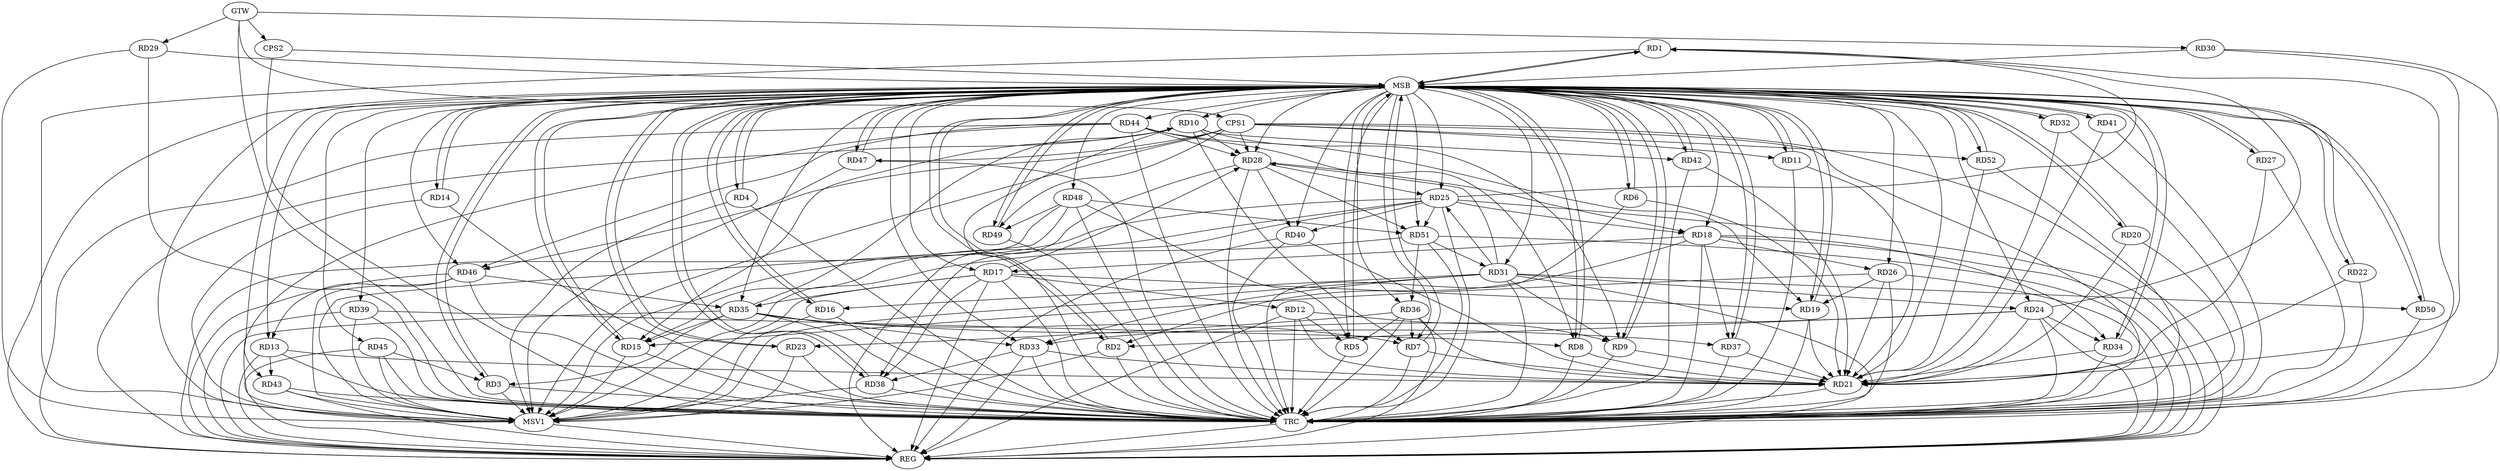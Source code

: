 strict digraph G {
  RD1 [ label="RD1" ];
  RD2 [ label="RD2" ];
  RD3 [ label="RD3" ];
  RD4 [ label="RD4" ];
  RD5 [ label="RD5" ];
  RD6 [ label="RD6" ];
  RD7 [ label="RD7" ];
  RD8 [ label="RD8" ];
  RD9 [ label="RD9" ];
  RD10 [ label="RD10" ];
  RD11 [ label="RD11" ];
  RD12 [ label="RD12" ];
  RD13 [ label="RD13" ];
  RD14 [ label="RD14" ];
  RD15 [ label="RD15" ];
  RD16 [ label="RD16" ];
  RD17 [ label="RD17" ];
  RD18 [ label="RD18" ];
  RD19 [ label="RD19" ];
  RD20 [ label="RD20" ];
  RD21 [ label="RD21" ];
  RD22 [ label="RD22" ];
  RD23 [ label="RD23" ];
  RD24 [ label="RD24" ];
  RD25 [ label="RD25" ];
  RD26 [ label="RD26" ];
  RD27 [ label="RD27" ];
  RD28 [ label="RD28" ];
  RD29 [ label="RD29" ];
  RD30 [ label="RD30" ];
  RD31 [ label="RD31" ];
  RD32 [ label="RD32" ];
  RD33 [ label="RD33" ];
  RD34 [ label="RD34" ];
  RD35 [ label="RD35" ];
  RD36 [ label="RD36" ];
  RD37 [ label="RD37" ];
  RD38 [ label="RD38" ];
  RD39 [ label="RD39" ];
  RD40 [ label="RD40" ];
  RD41 [ label="RD41" ];
  RD42 [ label="RD42" ];
  RD43 [ label="RD43" ];
  RD44 [ label="RD44" ];
  RD45 [ label="RD45" ];
  RD46 [ label="RD46" ];
  RD47 [ label="RD47" ];
  RD48 [ label="RD48" ];
  RD49 [ label="RD49" ];
  RD50 [ label="RD50" ];
  RD51 [ label="RD51" ];
  RD52 [ label="RD52" ];
  CPS1 [ label="CPS1" ];
  CPS2 [ label="CPS2" ];
  GTW [ label="GTW" ];
  REG [ label="REG" ];
  MSB [ label="MSB" ];
  TRC [ label="TRC" ];
  MSV1 [ label="MSV1" ];
  RD24 -> RD1;
  RD25 -> RD1;
  RD18 -> RD2;
  RD24 -> RD2;
  RD35 -> RD3;
  RD45 -> RD3;
  RD12 -> RD5;
  RD36 -> RD5;
  RD48 -> RD5;
  RD10 -> RD7;
  RD35 -> RD7;
  RD36 -> RD7;
  RD39 -> RD8;
  RD44 -> RD8;
  RD10 -> RD9;
  RD12 -> RD9;
  RD31 -> RD9;
  RD10 -> RD15;
  RD10 -> RD28;
  RD35 -> RD10;
  RD10 -> RD42;
  RD17 -> RD12;
  RD13 -> RD43;
  RD46 -> RD13;
  RD25 -> RD15;
  RD26 -> RD15;
  RD35 -> RD15;
  RD31 -> RD16;
  RD18 -> RD17;
  RD17 -> RD19;
  RD17 -> RD28;
  RD17 -> RD35;
  RD17 -> RD38;
  RD25 -> RD18;
  RD18 -> RD26;
  RD28 -> RD18;
  RD18 -> RD34;
  RD18 -> RD37;
  RD26 -> RD19;
  RD44 -> RD19;
  RD36 -> RD23;
  RD31 -> RD24;
  RD24 -> RD33;
  RD24 -> RD34;
  RD28 -> RD25;
  RD31 -> RD25;
  RD25 -> RD38;
  RD25 -> RD40;
  RD25 -> RD51;
  RD31 -> RD28;
  RD28 -> RD40;
  RD44 -> RD28;
  RD28 -> RD51;
  RD31 -> RD33;
  RD31 -> RD50;
  RD51 -> RD31;
  RD35 -> RD33;
  RD33 -> RD38;
  RD35 -> RD37;
  RD46 -> RD35;
  RD51 -> RD36;
  RD44 -> RD46;
  RD48 -> RD49;
  RD48 -> RD51;
  CPS1 -> RD28;
  CPS1 -> RD52;
  CPS1 -> RD46;
  CPS1 -> RD47;
  CPS1 -> RD11;
  CPS1 -> RD49;
  GTW -> RD29;
  GTW -> RD30;
  GTW -> CPS1;
  GTW -> CPS2;
  RD10 -> REG;
  RD12 -> REG;
  RD13 -> REG;
  RD17 -> REG;
  RD18 -> REG;
  RD24 -> REG;
  RD25 -> REG;
  RD26 -> REG;
  RD28 -> REG;
  RD31 -> REG;
  RD33 -> REG;
  RD35 -> REG;
  RD36 -> REG;
  RD39 -> REG;
  RD40 -> REG;
  RD43 -> REG;
  RD44 -> REG;
  RD45 -> REG;
  RD46 -> REG;
  RD48 -> REG;
  RD51 -> REG;
  CPS1 -> REG;
  RD1 -> MSB;
  MSB -> RD27;
  MSB -> RD37;
  MSB -> RD44;
  MSB -> RD46;
  MSB -> REG;
  RD2 -> MSB;
  MSB -> RD7;
  MSB -> RD9;
  MSB -> RD17;
  MSB -> RD22;
  MSB -> RD25;
  MSB -> RD40;
  MSB -> RD42;
  RD3 -> MSB;
  MSB -> RD1;
  MSB -> RD2;
  MSB -> RD16;
  MSB -> RD33;
  MSB -> RD39;
  RD4 -> MSB;
  MSB -> RD35;
  RD5 -> MSB;
  MSB -> RD10;
  MSB -> RD18;
  RD6 -> MSB;
  MSB -> RD13;
  MSB -> RD36;
  RD7 -> MSB;
  MSB -> RD14;
  MSB -> RD26;
  RD8 -> MSB;
  MSB -> RD20;
  MSB -> RD48;
  MSB -> RD51;
  RD9 -> MSB;
  MSB -> RD28;
  RD11 -> MSB;
  MSB -> RD8;
  RD14 -> MSB;
  MSB -> RD4;
  RD15 -> MSB;
  MSB -> RD52;
  RD16 -> MSB;
  MSB -> RD43;
  RD19 -> MSB;
  RD20 -> MSB;
  MSB -> RD5;
  MSB -> RD31;
  RD21 -> MSB;
  MSB -> RD49;
  RD22 -> MSB;
  MSB -> RD38;
  MSB -> RD45;
  MSB -> RD47;
  RD23 -> MSB;
  MSB -> RD24;
  RD27 -> MSB;
  MSB -> RD41;
  RD29 -> MSB;
  MSB -> RD15;
  MSB -> RD50;
  RD30 -> MSB;
  RD32 -> MSB;
  RD34 -> MSB;
  MSB -> RD23;
  RD37 -> MSB;
  RD38 -> MSB;
  MSB -> RD19;
  MSB -> RD34;
  RD41 -> MSB;
  MSB -> RD11;
  RD42 -> MSB;
  MSB -> RD32;
  RD47 -> MSB;
  RD49 -> MSB;
  MSB -> RD6;
  RD50 -> MSB;
  RD52 -> MSB;
  CPS2 -> MSB;
  MSB -> RD3;
  RD1 -> TRC;
  RD2 -> TRC;
  RD3 -> TRC;
  RD4 -> TRC;
  RD5 -> TRC;
  RD6 -> TRC;
  RD7 -> TRC;
  RD8 -> TRC;
  RD9 -> TRC;
  RD10 -> TRC;
  RD11 -> TRC;
  RD12 -> TRC;
  RD13 -> TRC;
  RD14 -> TRC;
  RD15 -> TRC;
  RD16 -> TRC;
  RD17 -> TRC;
  RD18 -> TRC;
  RD19 -> TRC;
  RD20 -> TRC;
  RD21 -> TRC;
  RD22 -> TRC;
  RD23 -> TRC;
  RD24 -> TRC;
  RD25 -> TRC;
  RD26 -> TRC;
  RD27 -> TRC;
  RD28 -> TRC;
  RD29 -> TRC;
  RD30 -> TRC;
  RD31 -> TRC;
  RD32 -> TRC;
  RD33 -> TRC;
  RD34 -> TRC;
  RD35 -> TRC;
  RD36 -> TRC;
  RD37 -> TRC;
  RD38 -> TRC;
  RD39 -> TRC;
  RD40 -> TRC;
  RD41 -> TRC;
  RD42 -> TRC;
  RD43 -> TRC;
  RD44 -> TRC;
  RD45 -> TRC;
  RD46 -> TRC;
  RD47 -> TRC;
  RD48 -> TRC;
  RD49 -> TRC;
  RD50 -> TRC;
  RD51 -> TRC;
  RD52 -> TRC;
  CPS1 -> TRC;
  CPS2 -> TRC;
  GTW -> TRC;
  TRC -> REG;
  RD11 -> RD21;
  RD13 -> RD21;
  RD20 -> RD21;
  RD41 -> RD21;
  RD27 -> RD21;
  RD33 -> RD21;
  RD19 -> RD21;
  RD12 -> RD21;
  RD26 -> RD21;
  RD52 -> RD21;
  RD8 -> RD21;
  RD30 -> RD21;
  RD24 -> RD21;
  RD32 -> RD21;
  RD36 -> RD21;
  RD34 -> RD21;
  RD6 -> RD21;
  RD42 -> RD21;
  RD22 -> RD21;
  RD40 -> RD21;
  RD9 -> RD21;
  RD37 -> RD21;
  RD7 -> RD21;
  RD17 -> MSV1;
  RD25 -> MSV1;
  RD31 -> MSV1;
  RD39 -> MSV1;
  RD44 -> MSV1;
  CPS1 -> MSV1;
  MSB -> MSV1;
  RD4 -> MSV1;
  RD15 -> MSV1;
  RD29 -> MSV1;
  RD3 -> MSV1;
  RD14 -> MSV1;
  RD16 -> MSV1;
  RD43 -> MSV1;
  RD38 -> MSV1;
  RD47 -> MSV1;
  RD46 -> MSV1;
  RD23 -> MSV1;
  RD51 -> MSV1;
  RD1 -> MSV1;
  RD48 -> MSV1;
  RD2 -> MSV1;
  RD45 -> MSV1;
  MSV1 -> REG;
}

